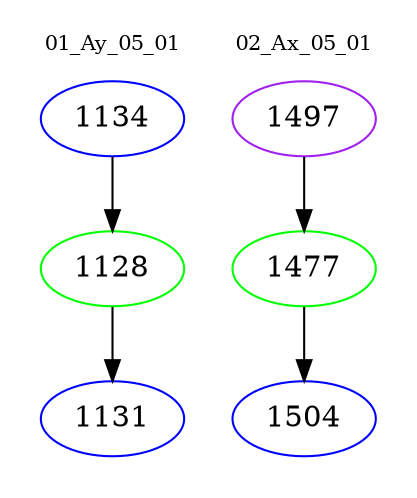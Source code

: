 digraph{
subgraph cluster_0 {
color = white
label = "01_Ay_05_01";
fontsize=10;
T0_1134 [label="1134", color="blue"]
T0_1134 -> T0_1128 [color="black"]
T0_1128 [label="1128", color="green"]
T0_1128 -> T0_1131 [color="black"]
T0_1131 [label="1131", color="blue"]
}
subgraph cluster_1 {
color = white
label = "02_Ax_05_01";
fontsize=10;
T1_1497 [label="1497", color="purple"]
T1_1497 -> T1_1477 [color="black"]
T1_1477 [label="1477", color="green"]
T1_1477 -> T1_1504 [color="black"]
T1_1504 [label="1504", color="blue"]
}
}
